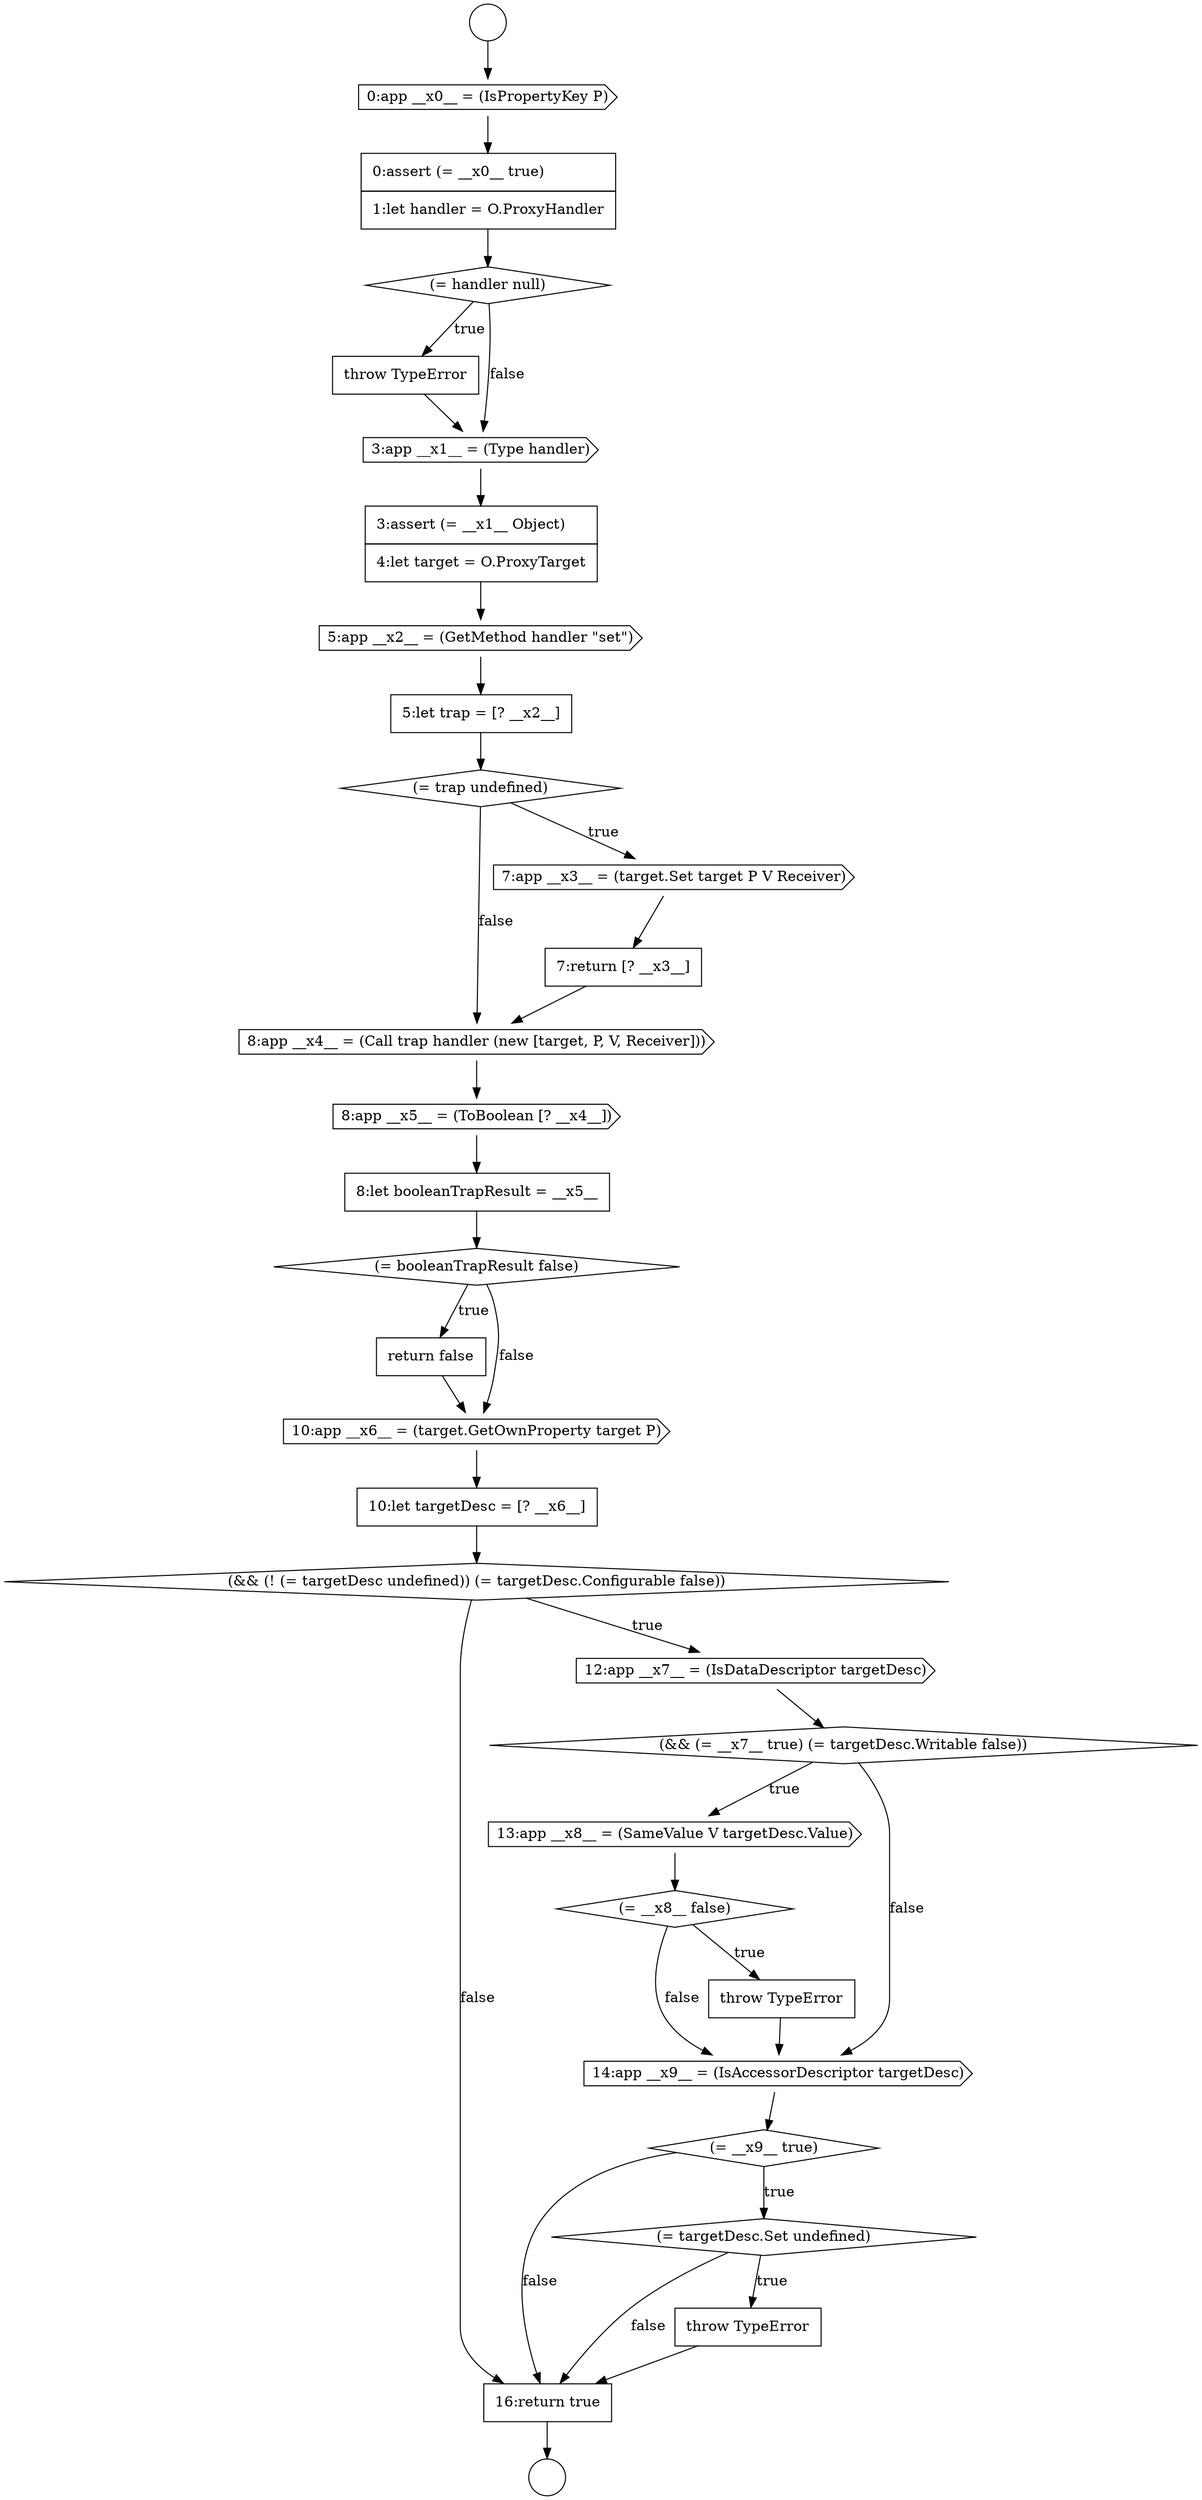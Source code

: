 digraph {
  node3108 [shape=none, margin=0, label=<<font color="black">
    <table border="0" cellborder="1" cellspacing="0" cellpadding="10">
      <tr><td align="left">throw TypeError</td></tr>
    </table>
  </font>> color="black" fillcolor="white" style=filled]
  node3103 [shape=circle label=" " color="black" fillcolor="white" style=filled]
  node3106 [shape=none, margin=0, label=<<font color="black">
    <table border="0" cellborder="1" cellspacing="0" cellpadding="10">
      <tr><td align="left">0:assert (= __x0__ true)</td></tr>
      <tr><td align="left">1:let handler = O.ProxyHandler</td></tr>
    </table>
  </font>> color="black" fillcolor="white" style=filled]
  node3133 [shape=none, margin=0, label=<<font color="black">
    <table border="0" cellborder="1" cellspacing="0" cellpadding="10">
      <tr><td align="left">16:return true</td></tr>
    </table>
  </font>> color="black" fillcolor="white" style=filled]
  node3110 [shape=none, margin=0, label=<<font color="black">
    <table border="0" cellborder="1" cellspacing="0" cellpadding="10">
      <tr><td align="left">3:assert (= __x1__ Object)</td></tr>
      <tr><td align="left">4:let target = O.ProxyTarget</td></tr>
    </table>
  </font>> color="black" fillcolor="white" style=filled]
  node3104 [shape=circle label=" " color="black" fillcolor="white" style=filled]
  node3132 [shape=none, margin=0, label=<<font color="black">
    <table border="0" cellborder="1" cellspacing="0" cellpadding="10">
      <tr><td align="left">throw TypeError</td></tr>
    </table>
  </font>> color="black" fillcolor="white" style=filled]
  node3120 [shape=none, margin=0, label=<<font color="black">
    <table border="0" cellborder="1" cellspacing="0" cellpadding="10">
      <tr><td align="left">return false</td></tr>
    </table>
  </font>> color="black" fillcolor="white" style=filled]
  node3121 [shape=cds, label=<<font color="black">10:app __x6__ = (target.GetOwnProperty target P)</font>> color="black" fillcolor="white" style=filled]
  node3131 [shape=diamond, label=<<font color="black">(= targetDesc.Set undefined)</font>> color="black" fillcolor="white" style=filled]
  node3116 [shape=cds, label=<<font color="black">8:app __x4__ = (Call trap handler (new [target, P, V, Receiver]))</font>> color="black" fillcolor="white" style=filled]
  node3125 [shape=diamond, label=<<font color="black">(&amp;&amp; (= __x7__ true) (= targetDesc.Writable false))</font>> color="black" fillcolor="white" style=filled]
  node3105 [shape=cds, label=<<font color="black">0:app __x0__ = (IsPropertyKey P)</font>> color="black" fillcolor="white" style=filled]
  node3122 [shape=none, margin=0, label=<<font color="black">
    <table border="0" cellborder="1" cellspacing="0" cellpadding="10">
      <tr><td align="left">10:let targetDesc = [? __x6__]</td></tr>
    </table>
  </font>> color="black" fillcolor="white" style=filled]
  node3119 [shape=diamond, label=<<font color="black">(= booleanTrapResult false)</font>> color="black" fillcolor="white" style=filled]
  node3126 [shape=cds, label=<<font color="black">13:app __x8__ = (SameValue V targetDesc.Value)</font>> color="black" fillcolor="white" style=filled]
  node3115 [shape=none, margin=0, label=<<font color="black">
    <table border="0" cellborder="1" cellspacing="0" cellpadding="10">
      <tr><td align="left">7:return [? __x3__]</td></tr>
    </table>
  </font>> color="black" fillcolor="white" style=filled]
  node3109 [shape=cds, label=<<font color="black">3:app __x1__ = (Type handler)</font>> color="black" fillcolor="white" style=filled]
  node3130 [shape=diamond, label=<<font color="black">(= __x9__ true)</font>> color="black" fillcolor="white" style=filled]
  node3111 [shape=cds, label=<<font color="black">5:app __x2__ = (GetMethod handler &quot;set&quot;)</font>> color="black" fillcolor="white" style=filled]
  node3118 [shape=none, margin=0, label=<<font color="black">
    <table border="0" cellborder="1" cellspacing="0" cellpadding="10">
      <tr><td align="left">8:let booleanTrapResult = __x5__</td></tr>
    </table>
  </font>> color="black" fillcolor="white" style=filled]
  node3123 [shape=diamond, label=<<font color="black">(&amp;&amp; (! (= targetDesc undefined)) (= targetDesc.Configurable false))</font>> color="black" fillcolor="white" style=filled]
  node3112 [shape=none, margin=0, label=<<font color="black">
    <table border="0" cellborder="1" cellspacing="0" cellpadding="10">
      <tr><td align="left">5:let trap = [? __x2__]</td></tr>
    </table>
  </font>> color="black" fillcolor="white" style=filled]
  node3129 [shape=cds, label=<<font color="black">14:app __x9__ = (IsAccessorDescriptor targetDesc)</font>> color="black" fillcolor="white" style=filled]
  node3114 [shape=cds, label=<<font color="black">7:app __x3__ = (target.Set target P V Receiver)</font>> color="black" fillcolor="white" style=filled]
  node3127 [shape=diamond, label=<<font color="black">(= __x8__ false)</font>> color="black" fillcolor="white" style=filled]
  node3107 [shape=diamond, label=<<font color="black">(= handler null)</font>> color="black" fillcolor="white" style=filled]
  node3124 [shape=cds, label=<<font color="black">12:app __x7__ = (IsDataDescriptor targetDesc)</font>> color="black" fillcolor="white" style=filled]
  node3117 [shape=cds, label=<<font color="black">8:app __x5__ = (ToBoolean [? __x4__])</font>> color="black" fillcolor="white" style=filled]
  node3128 [shape=none, margin=0, label=<<font color="black">
    <table border="0" cellborder="1" cellspacing="0" cellpadding="10">
      <tr><td align="left">throw TypeError</td></tr>
    </table>
  </font>> color="black" fillcolor="white" style=filled]
  node3113 [shape=diamond, label=<<font color="black">(= trap undefined)</font>> color="black" fillcolor="white" style=filled]
  node3113 -> node3114 [label=<<font color="black">true</font>> color="black"]
  node3113 -> node3116 [label=<<font color="black">false</font>> color="black"]
  node3108 -> node3109 [ color="black"]
  node3124 -> node3125 [ color="black"]
  node3126 -> node3127 [ color="black"]
  node3114 -> node3115 [ color="black"]
  node3110 -> node3111 [ color="black"]
  node3120 -> node3121 [ color="black"]
  node3107 -> node3108 [label=<<font color="black">true</font>> color="black"]
  node3107 -> node3109 [label=<<font color="black">false</font>> color="black"]
  node3117 -> node3118 [ color="black"]
  node3125 -> node3126 [label=<<font color="black">true</font>> color="black"]
  node3125 -> node3129 [label=<<font color="black">false</font>> color="black"]
  node3118 -> node3119 [ color="black"]
  node3103 -> node3105 [ color="black"]
  node3116 -> node3117 [ color="black"]
  node3105 -> node3106 [ color="black"]
  node3121 -> node3122 [ color="black"]
  node3119 -> node3120 [label=<<font color="black">true</font>> color="black"]
  node3119 -> node3121 [label=<<font color="black">false</font>> color="black"]
  node3130 -> node3131 [label=<<font color="black">true</font>> color="black"]
  node3130 -> node3133 [label=<<font color="black">false</font>> color="black"]
  node3111 -> node3112 [ color="black"]
  node3112 -> node3113 [ color="black"]
  node3115 -> node3116 [ color="black"]
  node3127 -> node3128 [label=<<font color="black">true</font>> color="black"]
  node3127 -> node3129 [label=<<font color="black">false</font>> color="black"]
  node3128 -> node3129 [ color="black"]
  node3129 -> node3130 [ color="black"]
  node3106 -> node3107 [ color="black"]
  node3122 -> node3123 [ color="black"]
  node3132 -> node3133 [ color="black"]
  node3109 -> node3110 [ color="black"]
  node3131 -> node3132 [label=<<font color="black">true</font>> color="black"]
  node3131 -> node3133 [label=<<font color="black">false</font>> color="black"]
  node3133 -> node3104 [ color="black"]
  node3123 -> node3124 [label=<<font color="black">true</font>> color="black"]
  node3123 -> node3133 [label=<<font color="black">false</font>> color="black"]
}
